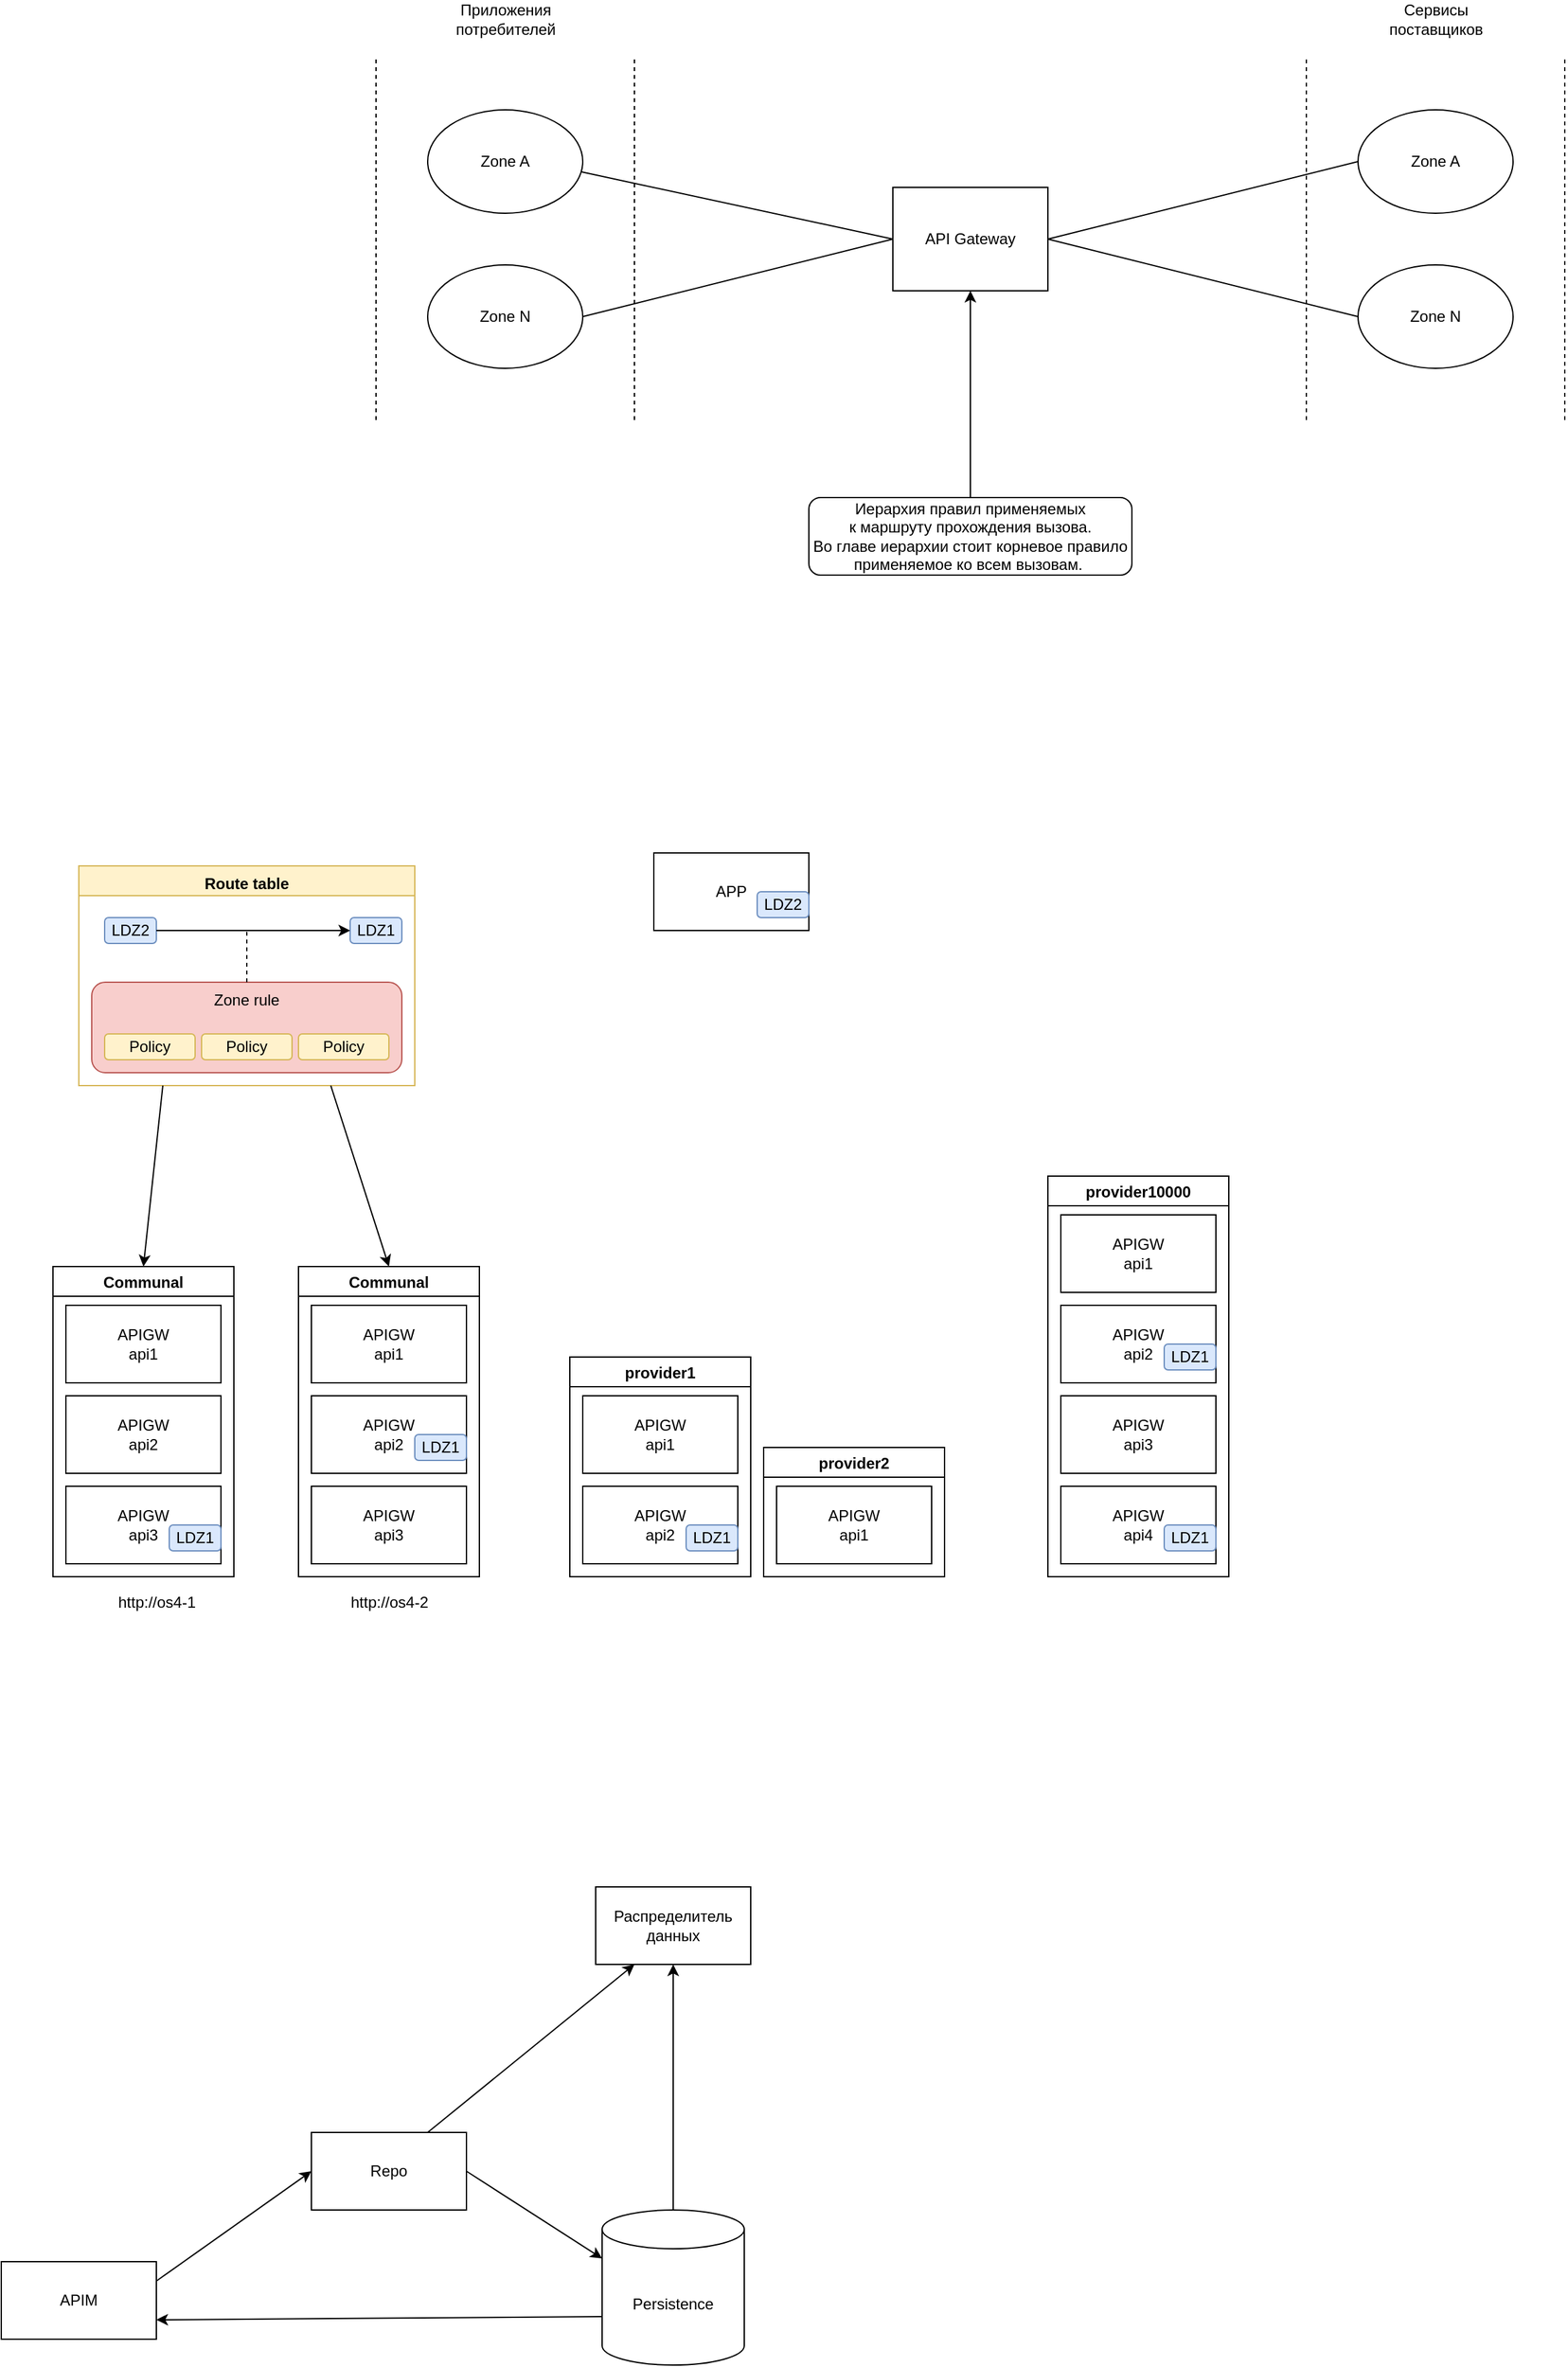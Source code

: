 <mxfile version="14.9.6" type="device"><diagram id="AYloa289B0LFsV7h_QAH" name="Page-1"><mxGraphModel dx="2881" dy="2189" grid="1" gridSize="10" guides="1" tooltips="1" connect="1" arrows="0" fold="1" page="1" pageScale="1" pageWidth="850" pageHeight="1100" math="0" shadow="0"><root><mxCell id="0"/><mxCell id="1" parent="0"/><mxCell id="2qrFrbUS5LY3lD4NIpoE-1" value="API Gateway" style="rounded=0;whiteSpace=wrap;html=1;" parent="1" vertex="1"><mxGeometry x="310" y="45" width="120" height="80" as="geometry"/></mxCell><mxCell id="2qrFrbUS5LY3lD4NIpoE-2" value="Zone A" style="ellipse;whiteSpace=wrap;html=1;" parent="1" vertex="1"><mxGeometry x="-50" y="-15" width="120" height="80" as="geometry"/></mxCell><mxCell id="2qrFrbUS5LY3lD4NIpoE-4" value="Zone N" style="ellipse;whiteSpace=wrap;html=1;" parent="1" vertex="1"><mxGeometry x="-50" y="105" width="120" height="80" as="geometry"/></mxCell><mxCell id="2qrFrbUS5LY3lD4NIpoE-5" value="Zone A" style="ellipse;whiteSpace=wrap;html=1;" parent="1" vertex="1"><mxGeometry x="670" y="-15" width="120" height="80" as="geometry"/></mxCell><mxCell id="2qrFrbUS5LY3lD4NIpoE-6" value="Zone N" style="ellipse;whiteSpace=wrap;html=1;" parent="1" vertex="1"><mxGeometry x="670" y="105" width="120" height="80" as="geometry"/></mxCell><mxCell id="2qrFrbUS5LY3lD4NIpoE-7" value="" style="endArrow=none;html=1;exitX=0.992;exitY=0.6;exitDx=0;exitDy=0;exitPerimeter=0;entryX=0;entryY=0.5;entryDx=0;entryDy=0;" parent="1" source="2qrFrbUS5LY3lD4NIpoE-2" target="2qrFrbUS5LY3lD4NIpoE-1" edge="1"><mxGeometry width="50" height="50" relative="1" as="geometry"><mxPoint x="390" y="205" as="sourcePoint"/><mxPoint x="440" y="155" as="targetPoint"/></mxGeometry></mxCell><mxCell id="2qrFrbUS5LY3lD4NIpoE-8" value="" style="endArrow=none;html=1;exitX=1;exitY=0.5;exitDx=0;exitDy=0;entryX=0;entryY=0.5;entryDx=0;entryDy=0;" parent="1" source="2qrFrbUS5LY3lD4NIpoE-4" target="2qrFrbUS5LY3lD4NIpoE-1" edge="1"><mxGeometry width="50" height="50" relative="1" as="geometry"><mxPoint x="390" y="205" as="sourcePoint"/><mxPoint x="440" y="155" as="targetPoint"/></mxGeometry></mxCell><mxCell id="2qrFrbUS5LY3lD4NIpoE-9" value="" style="endArrow=none;html=1;entryX=0;entryY=0.5;entryDx=0;entryDy=0;exitX=1;exitY=0.5;exitDx=0;exitDy=0;" parent="1" source="2qrFrbUS5LY3lD4NIpoE-1" target="2qrFrbUS5LY3lD4NIpoE-5" edge="1"><mxGeometry width="50" height="50" relative="1" as="geometry"><mxPoint x="390" y="205" as="sourcePoint"/><mxPoint x="440" y="155" as="targetPoint"/></mxGeometry></mxCell><mxCell id="2qrFrbUS5LY3lD4NIpoE-10" value="" style="endArrow=none;html=1;entryX=0;entryY=0.5;entryDx=0;entryDy=0;exitX=1;exitY=0.5;exitDx=0;exitDy=0;" parent="1" source="2qrFrbUS5LY3lD4NIpoE-1" target="2qrFrbUS5LY3lD4NIpoE-6" edge="1"><mxGeometry width="50" height="50" relative="1" as="geometry"><mxPoint x="390" y="205" as="sourcePoint"/><mxPoint x="440" y="155" as="targetPoint"/></mxGeometry></mxCell><mxCell id="2qrFrbUS5LY3lD4NIpoE-11" value="" style="endArrow=none;dashed=1;html=1;" parent="1" edge="1"><mxGeometry width="50" height="50" relative="1" as="geometry"><mxPoint x="-90" y="225" as="sourcePoint"/><mxPoint x="-90" y="-55" as="targetPoint"/></mxGeometry></mxCell><mxCell id="2qrFrbUS5LY3lD4NIpoE-12" value="" style="endArrow=none;dashed=1;html=1;" parent="1" edge="1"><mxGeometry width="50" height="50" relative="1" as="geometry"><mxPoint x="110" y="225" as="sourcePoint"/><mxPoint x="110" y="-55" as="targetPoint"/></mxGeometry></mxCell><mxCell id="2qrFrbUS5LY3lD4NIpoE-13" value="" style="endArrow=none;dashed=1;html=1;" parent="1" edge="1"><mxGeometry width="50" height="50" relative="1" as="geometry"><mxPoint x="630" y="225" as="sourcePoint"/><mxPoint x="630" y="-55" as="targetPoint"/></mxGeometry></mxCell><mxCell id="2qrFrbUS5LY3lD4NIpoE-14" value="" style="endArrow=none;dashed=1;html=1;" parent="1" edge="1"><mxGeometry width="50" height="50" relative="1" as="geometry"><mxPoint x="830" y="225" as="sourcePoint"/><mxPoint x="830" y="-55" as="targetPoint"/></mxGeometry></mxCell><mxCell id="2qrFrbUS5LY3lD4NIpoE-15" value="Приложения&lt;br&gt;потребителей" style="text;html=1;align=center;verticalAlign=middle;resizable=0;points=[];autosize=1;strokeColor=none;" parent="1" vertex="1"><mxGeometry x="-35" y="-100" width="90" height="30" as="geometry"/></mxCell><mxCell id="2qrFrbUS5LY3lD4NIpoE-16" value="Сервисы &lt;br&gt;поставщиков" style="text;html=1;align=center;verticalAlign=middle;resizable=0;points=[];autosize=1;strokeColor=none;" parent="1" vertex="1"><mxGeometry x="685" y="-100" width="90" height="30" as="geometry"/></mxCell><mxCell id="2qrFrbUS5LY3lD4NIpoE-18" value="Иерархия правил применяемых &lt;br&gt;к маршруту прохождения вызова.&lt;br&gt;Во главе иерархии стоит корневое правило применяемое ко всем вызовам.&amp;nbsp;" style="rounded=1;whiteSpace=wrap;html=1;" parent="1" vertex="1"><mxGeometry x="245" y="285" width="250" height="60" as="geometry"/></mxCell><mxCell id="2qrFrbUS5LY3lD4NIpoE-19" value="" style="endArrow=classic;html=1;exitX=0.5;exitY=0;exitDx=0;exitDy=0;entryX=0.5;entryY=1;entryDx=0;entryDy=0;" parent="1" source="2qrFrbUS5LY3lD4NIpoE-18" target="2qrFrbUS5LY3lD4NIpoE-1" edge="1"><mxGeometry width="50" height="50" relative="1" as="geometry"><mxPoint x="390" y="175" as="sourcePoint"/><mxPoint x="440" y="125" as="targetPoint"/></mxGeometry></mxCell><mxCell id="tKBo8VWM-H-rjbKw5w6l-1" value="APIGW&lt;br&gt;api2" style="rounded=0;whiteSpace=wrap;html=1;" vertex="1" parent="1"><mxGeometry x="70" y="1050" width="120" height="60" as="geometry"/></mxCell><mxCell id="tKBo8VWM-H-rjbKw5w6l-2" value="&lt;span&gt;APIGW&lt;/span&gt;&lt;br&gt;&lt;span&gt;api1&lt;/span&gt;" style="rounded=0;whiteSpace=wrap;html=1;" vertex="1" parent="1"><mxGeometry x="220" y="1050" width="120" height="60" as="geometry"/></mxCell><mxCell id="tKBo8VWM-H-rjbKw5w6l-3" value="APIGW&lt;br&gt;api3" style="rounded=0;whiteSpace=wrap;html=1;" vertex="1" parent="1"><mxGeometry x="-140" y="1050" width="120" height="60" as="geometry"/></mxCell><mxCell id="tKBo8VWM-H-rjbKw5w6l-4" value="Persistence" style="shape=cylinder3;whiteSpace=wrap;html=1;boundedLbl=1;backgroundOutline=1;size=15;" vertex="1" parent="1"><mxGeometry x="85" y="1610" width="110" height="120" as="geometry"/></mxCell><mxCell id="tKBo8VWM-H-rjbKw5w6l-6" value="Repo" style="rounded=0;whiteSpace=wrap;html=1;" vertex="1" parent="1"><mxGeometry x="-140" y="1550" width="120" height="60" as="geometry"/></mxCell><mxCell id="tKBo8VWM-H-rjbKw5w6l-7" value="&lt;span&gt;APIGW&lt;/span&gt;&lt;br&gt;&lt;span&gt;api4&lt;/span&gt;" style="rounded=0;whiteSpace=wrap;html=1;" vertex="1" parent="1"><mxGeometry x="440" y="1050" width="120" height="60" as="geometry"/></mxCell><mxCell id="tKBo8VWM-H-rjbKw5w6l-8" value="APIGW&lt;br&gt;api2" style="rounded=0;whiteSpace=wrap;html=1;" vertex="1" parent="1"><mxGeometry x="-140" y="980" width="120" height="60" as="geometry"/></mxCell><mxCell id="tKBo8VWM-H-rjbKw5w6l-9" value="APIGW&lt;br&gt;api1" style="rounded=0;whiteSpace=wrap;html=1;" vertex="1" parent="1"><mxGeometry x="-140" y="910" width="120" height="60" as="geometry"/></mxCell><mxCell id="tKBo8VWM-H-rjbKw5w6l-10" value="APIGW&lt;br&gt;api1" style="rounded=0;whiteSpace=wrap;html=1;" vertex="1" parent="1"><mxGeometry x="70" y="980" width="120" height="60" as="geometry"/></mxCell><mxCell id="tKBo8VWM-H-rjbKw5w6l-11" value="&lt;span&gt;APIGW&lt;/span&gt;&lt;br&gt;&lt;span&gt;api3&lt;/span&gt;" style="rounded=0;whiteSpace=wrap;html=1;" vertex="1" parent="1"><mxGeometry x="440" y="980" width="120" height="60" as="geometry"/></mxCell><mxCell id="tKBo8VWM-H-rjbKw5w6l-12" value="&lt;span&gt;APIGW&lt;/span&gt;&lt;br&gt;&lt;span&gt;api2&lt;/span&gt;" style="rounded=0;whiteSpace=wrap;html=1;" vertex="1" parent="1"><mxGeometry x="440" y="910" width="120" height="60" as="geometry"/></mxCell><mxCell id="tKBo8VWM-H-rjbKw5w6l-13" value="&lt;span&gt;APIGW&lt;/span&gt;&lt;br&gt;&lt;span&gt;api1&lt;/span&gt;" style="rounded=0;whiteSpace=wrap;html=1;" vertex="1" parent="1"><mxGeometry x="440" y="840" width="120" height="60" as="geometry"/></mxCell><mxCell id="tKBo8VWM-H-rjbKw5w6l-14" value="Communal" style="swimlane;" vertex="1" parent="1"><mxGeometry x="-150" y="880" width="140" height="240" as="geometry"/></mxCell><mxCell id="tKBo8VWM-H-rjbKw5w6l-15" value="provider1" style="swimlane;" vertex="1" parent="1"><mxGeometry x="60" y="950" width="140" height="170" as="geometry"/></mxCell><mxCell id="tKBo8VWM-H-rjbKw5w6l-16" value="provider2" style="swimlane;" vertex="1" parent="1"><mxGeometry x="210" y="1020" width="140" height="100" as="geometry"/></mxCell><mxCell id="tKBo8VWM-H-rjbKw5w6l-17" value="provider10000" style="swimlane;" vertex="1" parent="1"><mxGeometry x="430" y="810" width="140" height="310" as="geometry"/></mxCell><mxCell id="tKBo8VWM-H-rjbKw5w6l-18" value="APIM" style="rounded=0;whiteSpace=wrap;html=1;" vertex="1" parent="1"><mxGeometry x="-380" y="1650" width="120" height="60" as="geometry"/></mxCell><mxCell id="tKBo8VWM-H-rjbKw5w6l-19" value="" style="endArrow=classic;html=1;exitX=1;exitY=0.25;exitDx=0;exitDy=0;" edge="1" parent="1" source="tKBo8VWM-H-rjbKw5w6l-18"><mxGeometry width="50" height="50" relative="1" as="geometry"><mxPoint x="40" y="1430" as="sourcePoint"/><mxPoint x="-140" y="1580" as="targetPoint"/></mxGeometry></mxCell><mxCell id="tKBo8VWM-H-rjbKw5w6l-20" value="Распределитель&lt;br&gt;данных" style="rounded=0;whiteSpace=wrap;html=1;" vertex="1" parent="1"><mxGeometry x="80" y="1360" width="120" height="60" as="geometry"/></mxCell><mxCell id="tKBo8VWM-H-rjbKw5w6l-21" value="" style="endArrow=classic;html=1;exitX=0.75;exitY=0;exitDx=0;exitDy=0;entryX=0.25;entryY=1;entryDx=0;entryDy=0;" edge="1" parent="1" source="tKBo8VWM-H-rjbKw5w6l-6" target="tKBo8VWM-H-rjbKw5w6l-20"><mxGeometry width="50" height="50" relative="1" as="geometry"><mxPoint x="250" y="1400" as="sourcePoint"/><mxPoint x="300" y="1350" as="targetPoint"/></mxGeometry></mxCell><mxCell id="tKBo8VWM-H-rjbKw5w6l-22" value="" style="endArrow=classic;html=1;exitX=1;exitY=0.5;exitDx=0;exitDy=0;entryX=0;entryY=0;entryDx=0;entryDy=37.5;entryPerimeter=0;" edge="1" parent="1" source="tKBo8VWM-H-rjbKw5w6l-6" target="tKBo8VWM-H-rjbKw5w6l-4"><mxGeometry width="50" height="50" relative="1" as="geometry"><mxPoint x="250" y="1400" as="sourcePoint"/><mxPoint x="300" y="1350" as="targetPoint"/></mxGeometry></mxCell><mxCell id="tKBo8VWM-H-rjbKw5w6l-23" value="" style="endArrow=classic;html=1;exitX=0.5;exitY=0;exitDx=0;exitDy=0;exitPerimeter=0;entryX=0.5;entryY=1;entryDx=0;entryDy=0;" edge="1" parent="1" source="tKBo8VWM-H-rjbKw5w6l-4" target="tKBo8VWM-H-rjbKw5w6l-20"><mxGeometry width="50" height="50" relative="1" as="geometry"><mxPoint x="150" y="1350" as="sourcePoint"/><mxPoint x="260" y="1500" as="targetPoint"/></mxGeometry></mxCell><mxCell id="tKBo8VWM-H-rjbKw5w6l-26" value="" style="endArrow=classic;html=1;exitX=0;exitY=0;exitDx=0;exitDy=82.5;exitPerimeter=0;entryX=1;entryY=0.75;entryDx=0;entryDy=0;" edge="1" parent="1" source="tKBo8VWM-H-rjbKw5w6l-4" target="tKBo8VWM-H-rjbKw5w6l-18"><mxGeometry width="50" height="50" relative="1" as="geometry"><mxPoint x="150" y="1500" as="sourcePoint"/><mxPoint x="200" y="1450" as="targetPoint"/></mxGeometry></mxCell><mxCell id="tKBo8VWM-H-rjbKw5w6l-27" value="APIGW&lt;br&gt;api3" style="rounded=0;whiteSpace=wrap;html=1;" vertex="1" parent="1"><mxGeometry x="-330" y="1050" width="120" height="60" as="geometry"/></mxCell><mxCell id="tKBo8VWM-H-rjbKw5w6l-28" value="APIGW&lt;br&gt;api2" style="rounded=0;whiteSpace=wrap;html=1;" vertex="1" parent="1"><mxGeometry x="-330" y="980" width="120" height="60" as="geometry"/></mxCell><mxCell id="tKBo8VWM-H-rjbKw5w6l-29" value="APIGW&lt;br&gt;api1" style="rounded=0;whiteSpace=wrap;html=1;" vertex="1" parent="1"><mxGeometry x="-330" y="910" width="120" height="60" as="geometry"/></mxCell><mxCell id="tKBo8VWM-H-rjbKw5w6l-30" value="Communal" style="swimlane;" vertex="1" parent="1"><mxGeometry x="-340" y="880" width="140" height="240" as="geometry"/></mxCell><mxCell id="tKBo8VWM-H-rjbKw5w6l-31" value="http://os4-1" style="text;html=1;align=center;verticalAlign=middle;resizable=0;points=[];autosize=1;strokeColor=none;" vertex="1" parent="1"><mxGeometry x="-300" y="1130" width="80" height="20" as="geometry"/></mxCell><mxCell id="tKBo8VWM-H-rjbKw5w6l-32" value="http://os4-2" style="text;html=1;align=center;verticalAlign=middle;resizable=0;points=[];autosize=1;strokeColor=none;" vertex="1" parent="1"><mxGeometry x="-120" y="1130" width="80" height="20" as="geometry"/></mxCell><mxCell id="tKBo8VWM-H-rjbKw5w6l-33" value="LDZ1" style="rounded=1;whiteSpace=wrap;html=1;fillColor=#dae8fc;strokeColor=#6c8ebf;" vertex="1" parent="1"><mxGeometry x="520" y="940" width="40" height="20" as="geometry"/></mxCell><mxCell id="tKBo8VWM-H-rjbKw5w6l-35" value="LDZ1" style="rounded=1;whiteSpace=wrap;html=1;fillColor=#dae8fc;strokeColor=#6c8ebf;" vertex="1" parent="1"><mxGeometry x="520" y="1080" width="40" height="20" as="geometry"/></mxCell><mxCell id="tKBo8VWM-H-rjbKw5w6l-36" value="LDZ1" style="rounded=1;whiteSpace=wrap;html=1;fillColor=#dae8fc;strokeColor=#6c8ebf;" vertex="1" parent="1"><mxGeometry x="150" y="1080" width="40" height="20" as="geometry"/></mxCell><mxCell id="tKBo8VWM-H-rjbKw5w6l-37" value="LDZ1" style="rounded=1;whiteSpace=wrap;html=1;fillColor=#dae8fc;strokeColor=#6c8ebf;" vertex="1" parent="1"><mxGeometry x="-60" y="1010" width="40" height="20" as="geometry"/></mxCell><mxCell id="tKBo8VWM-H-rjbKw5w6l-38" value="LDZ1" style="rounded=1;whiteSpace=wrap;html=1;fillColor=#dae8fc;strokeColor=#6c8ebf;" vertex="1" parent="1"><mxGeometry x="-250" y="1080" width="40" height="20" as="geometry"/></mxCell><mxCell id="tKBo8VWM-H-rjbKw5w6l-40" value="APP" style="rounded=0;whiteSpace=wrap;html=1;" vertex="1" parent="1"><mxGeometry x="125" y="560" width="120" height="60" as="geometry"/></mxCell><mxCell id="tKBo8VWM-H-rjbKw5w6l-41" value="LDZ2" style="rounded=1;whiteSpace=wrap;html=1;fillColor=#dae8fc;strokeColor=#6c8ebf;" vertex="1" parent="1"><mxGeometry x="205" y="590" width="40" height="20" as="geometry"/></mxCell><mxCell id="tKBo8VWM-H-rjbKw5w6l-42" value="LDZ2" style="rounded=1;whiteSpace=wrap;html=1;fillColor=#dae8fc;strokeColor=#6c8ebf;" vertex="1" parent="1"><mxGeometry x="-300" y="610" width="40" height="20" as="geometry"/></mxCell><mxCell id="tKBo8VWM-H-rjbKw5w6l-43" value="LDZ1" style="rounded=1;whiteSpace=wrap;html=1;fillColor=#dae8fc;strokeColor=#6c8ebf;" vertex="1" parent="1"><mxGeometry x="-110" y="610" width="40" height="20" as="geometry"/></mxCell><mxCell id="tKBo8VWM-H-rjbKw5w6l-44" value="" style="endArrow=classic;html=1;entryX=0;entryY=0.5;entryDx=0;entryDy=0;exitX=1;exitY=0.5;exitDx=0;exitDy=0;" edge="1" parent="1" source="tKBo8VWM-H-rjbKw5w6l-42" target="tKBo8VWM-H-rjbKw5w6l-43"><mxGeometry width="50" height="50" relative="1" as="geometry"><mxPoint x="-300" y="740" as="sourcePoint"/><mxPoint x="-250" y="690" as="targetPoint"/></mxGeometry></mxCell><mxCell id="tKBo8VWM-H-rjbKw5w6l-45" value="Zone rule" style="rounded=1;whiteSpace=wrap;html=1;fillColor=#f8cecc;strokeColor=#b85450;verticalAlign=top;" vertex="1" parent="1"><mxGeometry x="-310" y="660" width="240" height="70" as="geometry"/></mxCell><mxCell id="tKBo8VWM-H-rjbKw5w6l-46" value="" style="endArrow=none;dashed=1;html=1;exitX=0.5;exitY=0;exitDx=0;exitDy=0;" edge="1" parent="1" source="tKBo8VWM-H-rjbKw5w6l-45"><mxGeometry width="50" height="50" relative="1" as="geometry"><mxPoint x="-300" y="730" as="sourcePoint"/><mxPoint x="-190" y="620" as="targetPoint"/></mxGeometry></mxCell><mxCell id="tKBo8VWM-H-rjbKw5w6l-48" value="Policy" style="rounded=1;whiteSpace=wrap;html=1;fillColor=#fff2cc;strokeColor=#d6b656;" vertex="1" parent="1"><mxGeometry x="-300" y="700" width="70" height="20" as="geometry"/></mxCell><mxCell id="tKBo8VWM-H-rjbKw5w6l-49" value="Policy" style="rounded=1;whiteSpace=wrap;html=1;fillColor=#fff2cc;strokeColor=#d6b656;" vertex="1" parent="1"><mxGeometry x="-225" y="700" width="70" height="20" as="geometry"/></mxCell><mxCell id="tKBo8VWM-H-rjbKw5w6l-50" value="Policy" style="rounded=1;whiteSpace=wrap;html=1;fillColor=#fff2cc;strokeColor=#d6b656;" vertex="1" parent="1"><mxGeometry x="-150" y="700" width="70" height="20" as="geometry"/></mxCell><mxCell id="tKBo8VWM-H-rjbKw5w6l-51" value="Route table" style="swimlane;verticalAlign=top;fillColor=#fff2cc;strokeColor=#d6b656;" vertex="1" parent="1"><mxGeometry x="-320" y="570" width="260" height="170" as="geometry"/></mxCell><mxCell id="tKBo8VWM-H-rjbKw5w6l-52" value="" style="endArrow=classic;html=1;exitX=0.25;exitY=1;exitDx=0;exitDy=0;entryX=0.5;entryY=0;entryDx=0;entryDy=0;" edge="1" parent="1" source="tKBo8VWM-H-rjbKw5w6l-51" target="tKBo8VWM-H-rjbKw5w6l-30"><mxGeometry width="50" height="50" relative="1" as="geometry"><mxPoint x="10" y="850" as="sourcePoint"/><mxPoint x="60" y="800" as="targetPoint"/></mxGeometry></mxCell><mxCell id="tKBo8VWM-H-rjbKw5w6l-53" value="" style="endArrow=classic;html=1;exitX=0.75;exitY=1;exitDx=0;exitDy=0;entryX=0.5;entryY=0;entryDx=0;entryDy=0;" edge="1" parent="1" source="tKBo8VWM-H-rjbKw5w6l-51" target="tKBo8VWM-H-rjbKw5w6l-14"><mxGeometry width="50" height="50" relative="1" as="geometry"><mxPoint x="10" y="850" as="sourcePoint"/><mxPoint x="60" y="800" as="targetPoint"/></mxGeometry></mxCell></root></mxGraphModel></diagram></mxfile>